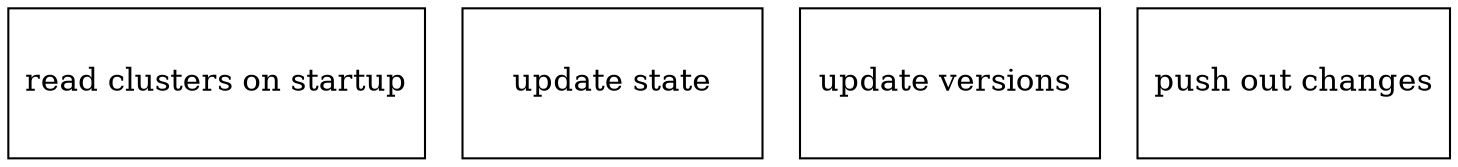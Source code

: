digraph g1 {
  graph [splines=false];

  // invisible nodes
//  node[ shape = point, width=0, height=0] ;
//  i1 [ style="invis"];
//  i2 [ style="invis"];
//  i3 [ style="invis"];
//  i4 [ style="invis"];

  node[fontsize=15, color = black, shape = box, width=2, height=1] ;
  a[label="read clusters on startup" pos="0,0!"];
  b[label="update state" pos="0,1!"];
  c[label="update versions "];
  d[label="push out changes"] ;

//  d:s -> b:s[label=" ~every 10s\n\n",minlen=7, constraint=false];

//  c -> i1[arrowhead=none];
//  i1 -> d[label="  ~every 10s\n\n"];
//  d -> i2[arrowhead=none];
//

//  b -> i4[style="invis"];
//  i4 -> i3[arrowhead=none];

//  {rank=same; i4 -> i1};

}
